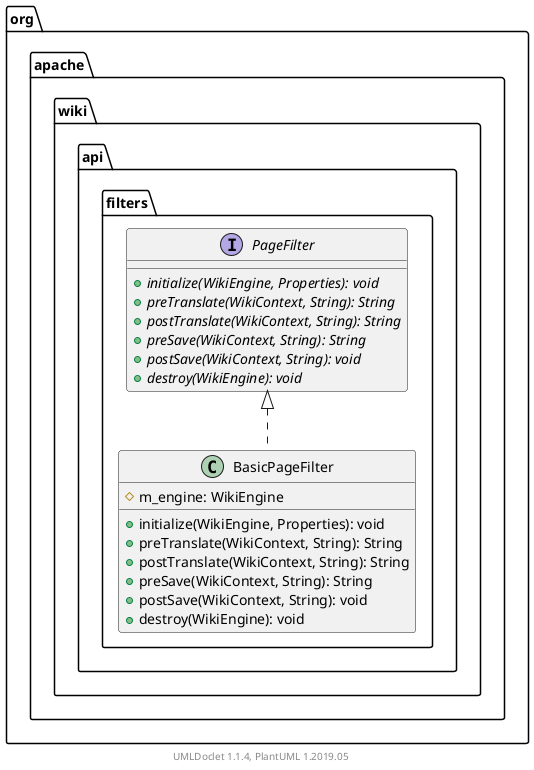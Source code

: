 @startuml

    namespace org.apache.wiki.api.filters {

        interface PageFilter [[PageFilter.html]] {
            {abstract} +initialize(WikiEngine, Properties): void
            {abstract} +preTranslate(WikiContext, String): String
            {abstract} +postTranslate(WikiContext, String): String
            {abstract} +preSave(WikiContext, String): String
            {abstract} +postSave(WikiContext, String): void
            {abstract} +destroy(WikiEngine): void
        }

        class BasicPageFilter [[BasicPageFilter.html]] {
            #m_engine: WikiEngine
            +initialize(WikiEngine, Properties): void
            +preTranslate(WikiContext, String): String
            +postTranslate(WikiContext, String): String
            +preSave(WikiContext, String): String
            +postSave(WikiContext, String): void
            +destroy(WikiEngine): void
        }

        PageFilter <|.. BasicPageFilter

    }


    center footer UMLDoclet 1.1.4, PlantUML 1.2019.05
@enduml
